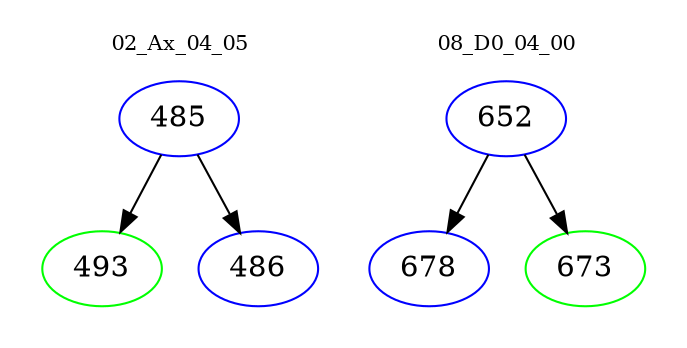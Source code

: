 digraph{
subgraph cluster_0 {
color = white
label = "02_Ax_04_05";
fontsize=10;
T0_485 [label="485", color="blue"]
T0_485 -> T0_493 [color="black"]
T0_493 [label="493", color="green"]
T0_485 -> T0_486 [color="black"]
T0_486 [label="486", color="blue"]
}
subgraph cluster_1 {
color = white
label = "08_D0_04_00";
fontsize=10;
T1_652 [label="652", color="blue"]
T1_652 -> T1_678 [color="black"]
T1_678 [label="678", color="blue"]
T1_652 -> T1_673 [color="black"]
T1_673 [label="673", color="green"]
}
}
